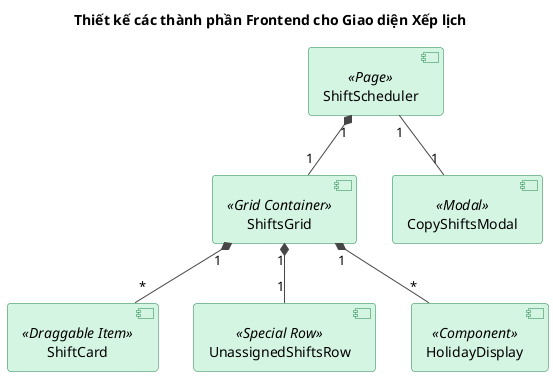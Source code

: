 @startuml
!theme vibrant

title Thiết kế các thành phần Frontend cho Giao diện Xếp lịch

skinparam component {
    borderColor #1E8449
    backgroundColor #D5F5E3
}

component ShiftScheduler <<Page>>
component ShiftsGrid <<Grid Container>>
component ShiftCard <<Draggable Item>>
component UnassignedShiftsRow <<Special Row>>
component CopyShiftsModal <<Modal>>
component HolidayDisplay <<Component>>

ShiftScheduler "1" *-- "1" ShiftsGrid
ShiftsGrid "1" *-- "*" ShiftCard
ShiftsGrid "1" *-- "1" UnassignedShiftsRow
ShiftScheduler "1" -- "1" CopyShiftsModal
ShiftsGrid "1" *-- "*" HolidayDisplay

@enduml